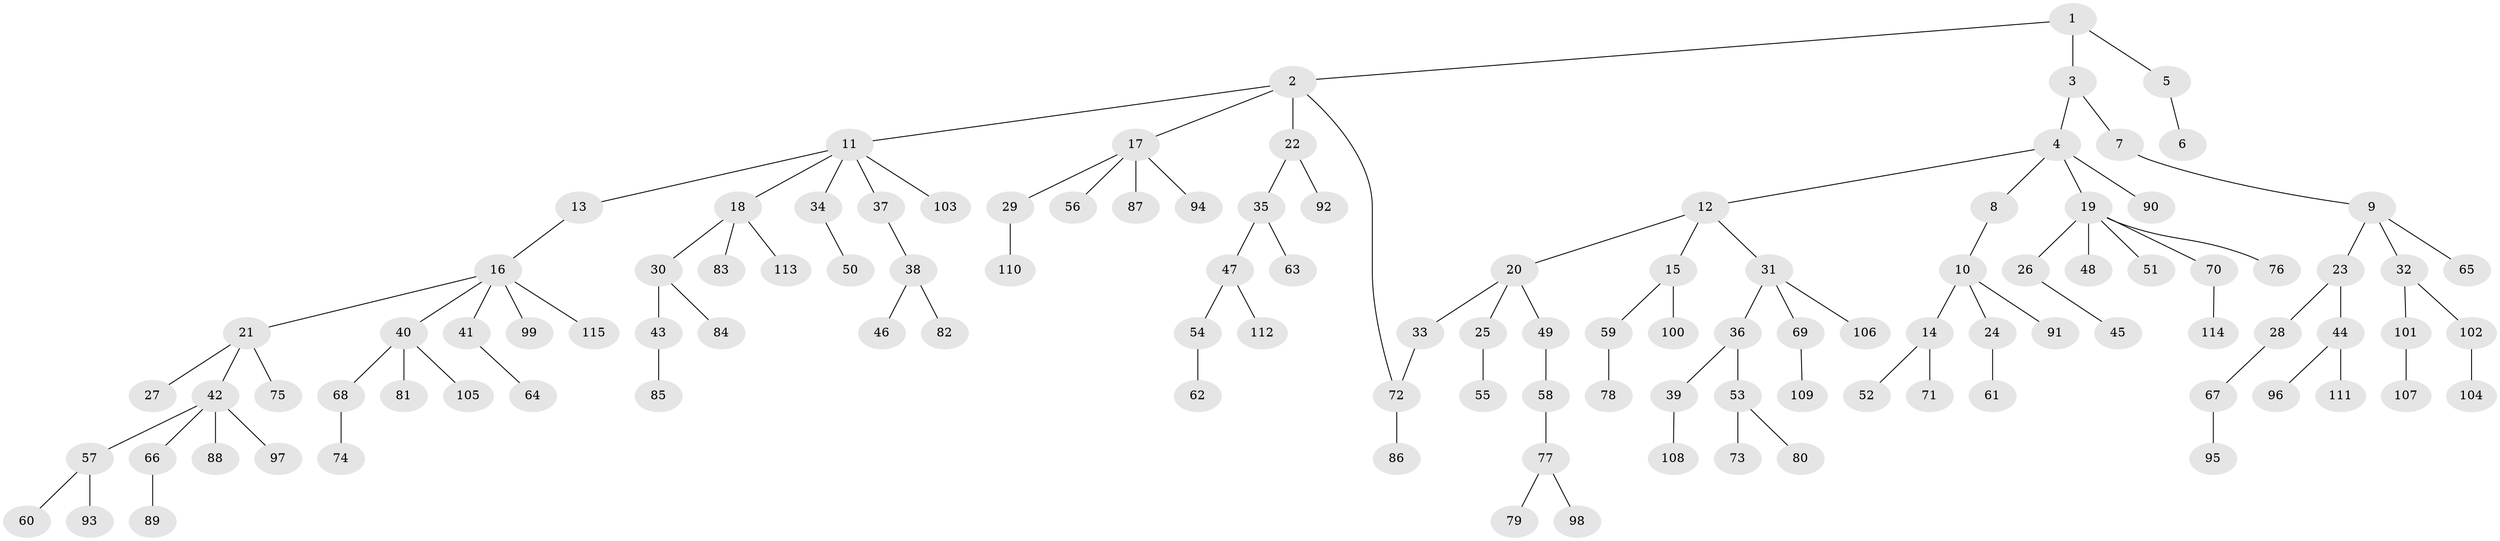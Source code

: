 // coarse degree distribution, {4: 0.05, 6: 0.05, 9: 0.0125, 1: 0.575, 2: 0.2, 5: 0.0375, 3: 0.075}
// Generated by graph-tools (version 1.1) at 2025/23/03/03/25 07:23:30]
// undirected, 115 vertices, 115 edges
graph export_dot {
graph [start="1"]
  node [color=gray90,style=filled];
  1;
  2;
  3;
  4;
  5;
  6;
  7;
  8;
  9;
  10;
  11;
  12;
  13;
  14;
  15;
  16;
  17;
  18;
  19;
  20;
  21;
  22;
  23;
  24;
  25;
  26;
  27;
  28;
  29;
  30;
  31;
  32;
  33;
  34;
  35;
  36;
  37;
  38;
  39;
  40;
  41;
  42;
  43;
  44;
  45;
  46;
  47;
  48;
  49;
  50;
  51;
  52;
  53;
  54;
  55;
  56;
  57;
  58;
  59;
  60;
  61;
  62;
  63;
  64;
  65;
  66;
  67;
  68;
  69;
  70;
  71;
  72;
  73;
  74;
  75;
  76;
  77;
  78;
  79;
  80;
  81;
  82;
  83;
  84;
  85;
  86;
  87;
  88;
  89;
  90;
  91;
  92;
  93;
  94;
  95;
  96;
  97;
  98;
  99;
  100;
  101;
  102;
  103;
  104;
  105;
  106;
  107;
  108;
  109;
  110;
  111;
  112;
  113;
  114;
  115;
  1 -- 2;
  1 -- 3;
  1 -- 5;
  2 -- 11;
  2 -- 17;
  2 -- 22;
  2 -- 72;
  3 -- 4;
  3 -- 7;
  4 -- 8;
  4 -- 12;
  4 -- 19;
  4 -- 90;
  5 -- 6;
  7 -- 9;
  8 -- 10;
  9 -- 23;
  9 -- 32;
  9 -- 65;
  10 -- 14;
  10 -- 24;
  10 -- 91;
  11 -- 13;
  11 -- 18;
  11 -- 34;
  11 -- 37;
  11 -- 103;
  12 -- 15;
  12 -- 20;
  12 -- 31;
  13 -- 16;
  14 -- 52;
  14 -- 71;
  15 -- 59;
  15 -- 100;
  16 -- 21;
  16 -- 40;
  16 -- 41;
  16 -- 99;
  16 -- 115;
  17 -- 29;
  17 -- 56;
  17 -- 87;
  17 -- 94;
  18 -- 30;
  18 -- 83;
  18 -- 113;
  19 -- 26;
  19 -- 48;
  19 -- 51;
  19 -- 70;
  19 -- 76;
  20 -- 25;
  20 -- 33;
  20 -- 49;
  21 -- 27;
  21 -- 42;
  21 -- 75;
  22 -- 35;
  22 -- 92;
  23 -- 28;
  23 -- 44;
  24 -- 61;
  25 -- 55;
  26 -- 45;
  28 -- 67;
  29 -- 110;
  30 -- 43;
  30 -- 84;
  31 -- 36;
  31 -- 69;
  31 -- 106;
  32 -- 101;
  32 -- 102;
  33 -- 72;
  34 -- 50;
  35 -- 47;
  35 -- 63;
  36 -- 39;
  36 -- 53;
  37 -- 38;
  38 -- 46;
  38 -- 82;
  39 -- 108;
  40 -- 68;
  40 -- 81;
  40 -- 105;
  41 -- 64;
  42 -- 57;
  42 -- 66;
  42 -- 88;
  42 -- 97;
  43 -- 85;
  44 -- 96;
  44 -- 111;
  47 -- 54;
  47 -- 112;
  49 -- 58;
  53 -- 73;
  53 -- 80;
  54 -- 62;
  57 -- 60;
  57 -- 93;
  58 -- 77;
  59 -- 78;
  66 -- 89;
  67 -- 95;
  68 -- 74;
  69 -- 109;
  70 -- 114;
  72 -- 86;
  77 -- 79;
  77 -- 98;
  101 -- 107;
  102 -- 104;
}
